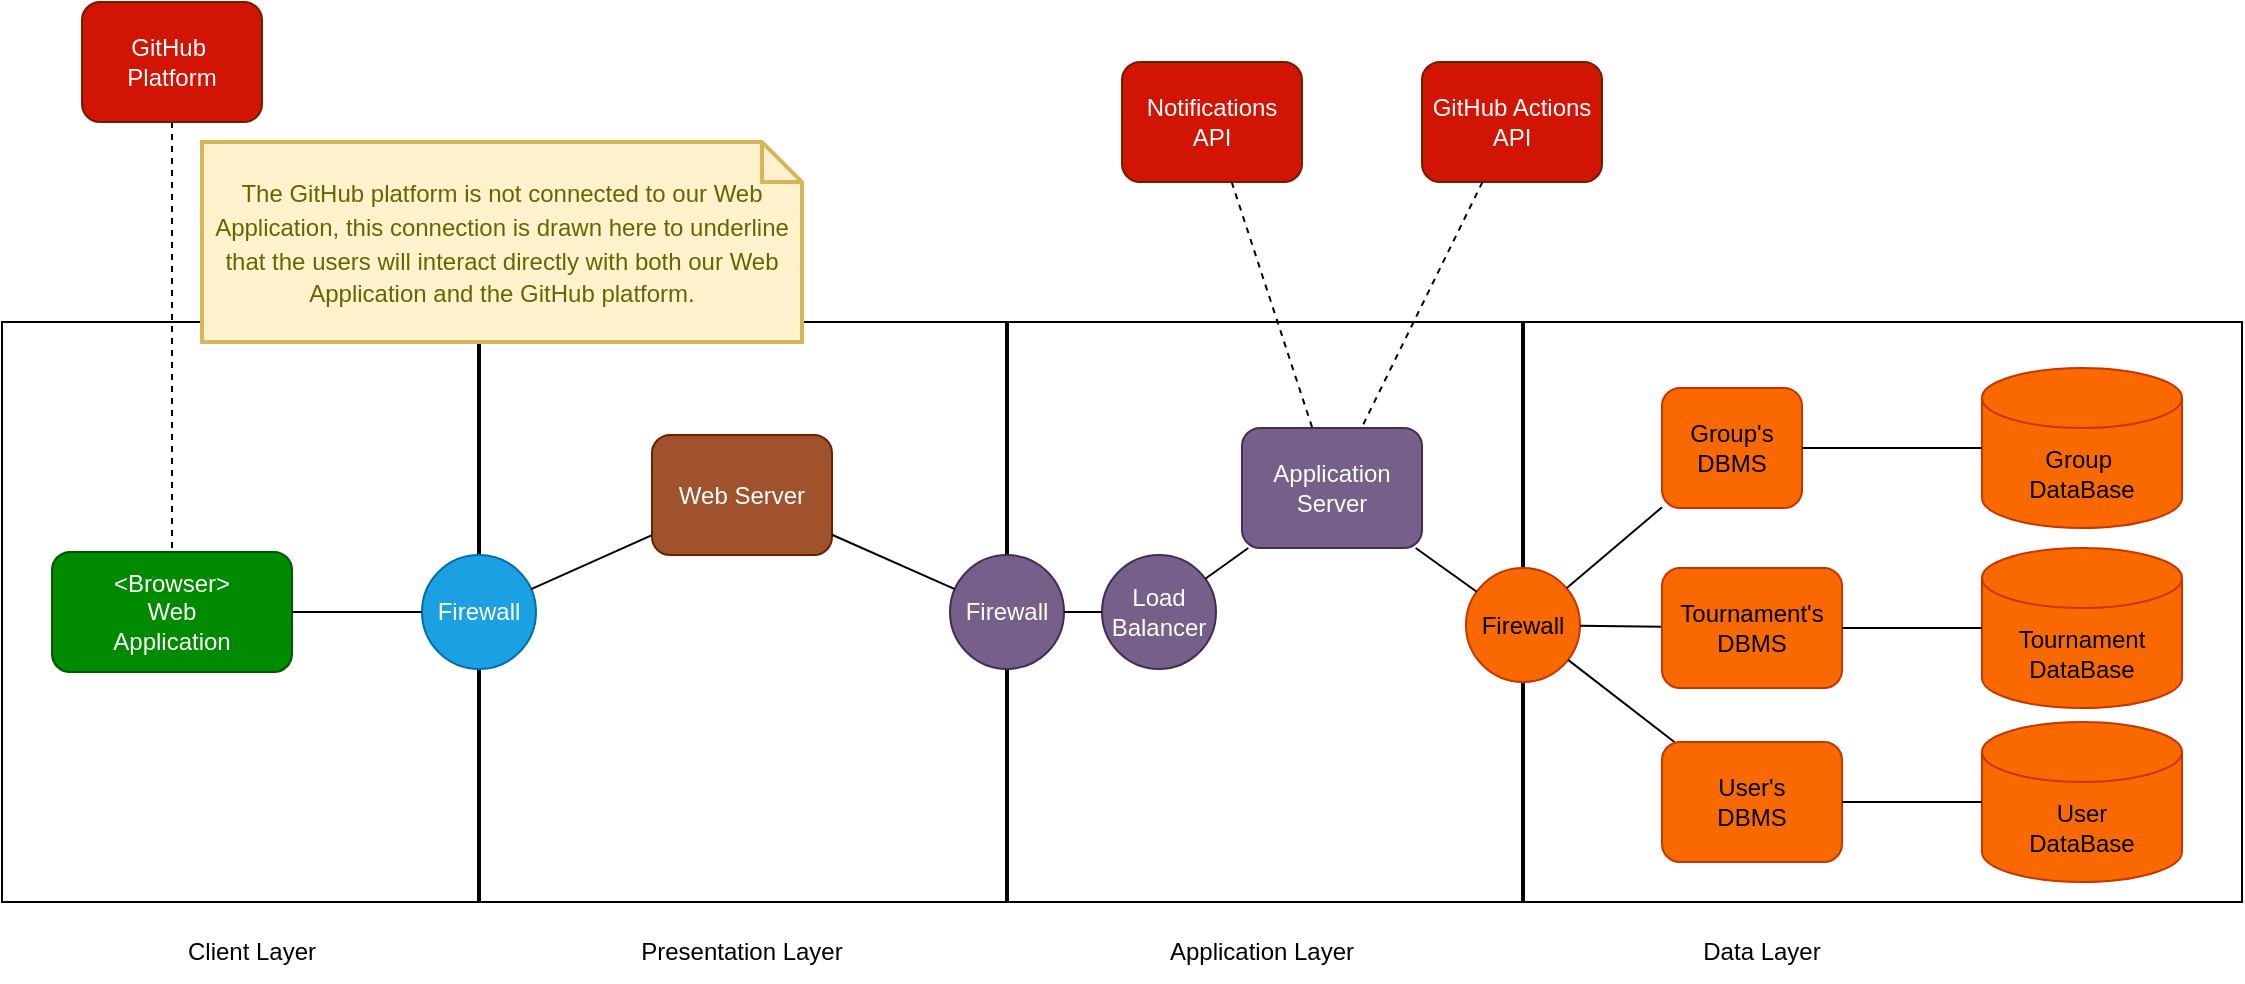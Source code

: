 <mxfile version="22.1.16" type="device">
  <diagram name="Pagina-1" id="zcP4F0J_QcznBiDkSSMf">
    <mxGraphModel dx="2059" dy="1098" grid="1" gridSize="10" guides="1" tooltips="1" connect="1" arrows="1" fold="1" page="1" pageScale="1" pageWidth="827" pageHeight="1169" math="0" shadow="0">
      <root>
        <mxCell id="0" />
        <mxCell id="1" parent="0" />
        <mxCell id="Mk-WBY03zOX4BGCexqWc-1" value="" style="rounded=0;whiteSpace=wrap;html=1;" parent="1" vertex="1">
          <mxGeometry x="-330" y="270" width="1120" height="290" as="geometry" />
        </mxCell>
        <mxCell id="Mk-WBY03zOX4BGCexqWc-5" value="" style="line;strokeWidth=2;direction=south;html=1;" parent="1" vertex="1">
          <mxGeometry x="-93" y="270" width="3" height="290" as="geometry" />
        </mxCell>
        <mxCell id="Mk-WBY03zOX4BGCexqWc-6" value="" style="line;strokeWidth=2;direction=south;html=1;" parent="1" vertex="1">
          <mxGeometry x="171" y="270" width="3" height="290" as="geometry" />
        </mxCell>
        <mxCell id="Mk-WBY03zOX4BGCexqWc-7" value="" style="line;strokeWidth=2;direction=south;html=1;" parent="1" vertex="1">
          <mxGeometry x="429" y="270" width="3" height="290" as="geometry" />
        </mxCell>
        <mxCell id="Mk-WBY03zOX4BGCexqWc-8" value="&lt;div&gt;&amp;lt;Browser&amp;gt;&lt;/div&gt;&lt;div&gt;Web&lt;/div&gt;&lt;div&gt;Application&lt;br&gt;&lt;/div&gt;" style="rounded=1;whiteSpace=wrap;html=1;fillColor=#008a00;fontColor=#ffffff;strokeColor=#005700;" parent="1" vertex="1">
          <mxGeometry x="-305" y="385" width="120" height="60" as="geometry" />
        </mxCell>
        <mxCell id="Mk-WBY03zOX4BGCexqWc-9" value="Firewall" style="ellipse;whiteSpace=wrap;html=1;aspect=fixed;fillColor=#1ba1e2;fontColor=#ffffff;strokeColor=#006EAF;" parent="1" vertex="1">
          <mxGeometry x="-120" y="386.5" width="57" height="57" as="geometry" />
        </mxCell>
        <mxCell id="Mk-WBY03zOX4BGCexqWc-11" value="" style="endArrow=none;html=1;rounded=0;entryX=0;entryY=0.5;entryDx=0;entryDy=0;exitX=1;exitY=0.5;exitDx=0;exitDy=0;" parent="1" source="Mk-WBY03zOX4BGCexqWc-8" target="Mk-WBY03zOX4BGCexqWc-9" edge="1">
          <mxGeometry width="50" height="50" relative="1" as="geometry">
            <mxPoint x="-180" y="420" as="sourcePoint" />
            <mxPoint x="-130" y="370" as="targetPoint" />
          </mxGeometry>
        </mxCell>
        <mxCell id="Mk-WBY03zOX4BGCexqWc-14" value="Web Server" style="rounded=1;whiteSpace=wrap;html=1;fillColor=#a0522d;fontColor=#ffffff;strokeColor=#6D1F00;" parent="1" vertex="1">
          <mxGeometry x="-5" y="326.5" width="90" height="60" as="geometry" />
        </mxCell>
        <mxCell id="Mk-WBY03zOX4BGCexqWc-16" value="" style="endArrow=none;html=1;rounded=0;" parent="1" source="Mk-WBY03zOX4BGCexqWc-9" target="Mk-WBY03zOX4BGCexqWc-14" edge="1">
          <mxGeometry width="50" height="50" relative="1" as="geometry">
            <mxPoint x="-50" y="391" as="sourcePoint" />
            <mxPoint x="30" y="392" as="targetPoint" />
          </mxGeometry>
        </mxCell>
        <mxCell id="Mk-WBY03zOX4BGCexqWc-17" value="&lt;div&gt;GitHub Actions&lt;/div&gt;&lt;div&gt;API&lt;br&gt;&lt;/div&gt;" style="rounded=1;whiteSpace=wrap;html=1;fillColor=#D21404;fontColor=#ffffff;strokeColor=#6D1F00;" parent="1" vertex="1">
          <mxGeometry x="380" y="140" width="90" height="60" as="geometry" />
        </mxCell>
        <mxCell id="Mk-WBY03zOX4BGCexqWc-18" value="" style="endArrow=none;dashed=1;html=1;rounded=0;" parent="1" source="Mk-WBY03zOX4BGCexqWc-17" target="Mk-WBY03zOX4BGCexqWc-29" edge="1">
          <mxGeometry width="50" height="50" relative="1" as="geometry">
            <mxPoint x="220" y="650" as="sourcePoint" />
            <mxPoint x="270" y="600" as="targetPoint" />
          </mxGeometry>
        </mxCell>
        <mxCell id="Mk-WBY03zOX4BGCexqWc-19" value="Client Layer" style="text;html=1;strokeColor=none;fillColor=none;align=center;verticalAlign=middle;whiteSpace=wrap;rounded=0;" parent="1" vertex="1">
          <mxGeometry x="-250" y="570" width="90" height="30" as="geometry" />
        </mxCell>
        <mxCell id="Mk-WBY03zOX4BGCexqWc-20" value="Presentation Layer" style="text;html=1;strokeColor=none;fillColor=none;align=center;verticalAlign=middle;whiteSpace=wrap;rounded=0;" parent="1" vertex="1">
          <mxGeometry x="-40" y="570" width="160" height="30" as="geometry" />
        </mxCell>
        <mxCell id="Mk-WBY03zOX4BGCexqWc-21" value="Application Layer" style="text;html=1;strokeColor=none;fillColor=none;align=center;verticalAlign=middle;whiteSpace=wrap;rounded=0;" parent="1" vertex="1">
          <mxGeometry x="220" y="570" width="160" height="30" as="geometry" />
        </mxCell>
        <mxCell id="Mk-WBY03zOX4BGCexqWc-22" value="Data Layer" style="text;html=1;strokeColor=none;fillColor=none;align=center;verticalAlign=middle;whiteSpace=wrap;rounded=0;" parent="1" vertex="1">
          <mxGeometry x="470" y="570" width="160" height="30" as="geometry" />
        </mxCell>
        <mxCell id="1iKMTLRnmiaYo0mlZC6--1" style="edgeStyle=orthogonalEdgeStyle;rounded=0;orthogonalLoop=1;jettySize=auto;html=1;endArrow=none;endFill=0;dashed=1;" edge="1" parent="1" source="Mk-WBY03zOX4BGCexqWc-23" target="Mk-WBY03zOX4BGCexqWc-8">
          <mxGeometry relative="1" as="geometry" />
        </mxCell>
        <mxCell id="Mk-WBY03zOX4BGCexqWc-23" value="&lt;div&gt;GitHub&amp;nbsp;&lt;/div&gt;&lt;div&gt;Platform&lt;/div&gt;" style="rounded=1;whiteSpace=wrap;html=1;fillColor=#D21404;fontColor=#ffffff;strokeColor=#6D1F00;" parent="1" vertex="1">
          <mxGeometry x="-290" y="110" width="90" height="60" as="geometry" />
        </mxCell>
        <mxCell id="Mk-WBY03zOX4BGCexqWc-25" value="Firewall" style="ellipse;whiteSpace=wrap;html=1;aspect=fixed;fillColor=#76608a;fontColor=#ffffff;strokeColor=#432D57;" parent="1" vertex="1">
          <mxGeometry x="144" y="386.5" width="57" height="57" as="geometry" />
        </mxCell>
        <mxCell id="Mk-WBY03zOX4BGCexqWc-26" value="" style="endArrow=none;html=1;rounded=0;" parent="1" source="Mk-WBY03zOX4BGCexqWc-25" target="Mk-WBY03zOX4BGCexqWc-14" edge="1">
          <mxGeometry width="50" height="50" relative="1" as="geometry">
            <mxPoint x="75" y="390" as="sourcePoint" />
            <mxPoint x="120" y="370" as="targetPoint" />
          </mxGeometry>
        </mxCell>
        <mxCell id="Mk-WBY03zOX4BGCexqWc-27" value="&lt;div&gt;Load&lt;/div&gt;&lt;div&gt;Balancer&lt;br&gt;&lt;/div&gt;" style="ellipse;whiteSpace=wrap;html=1;aspect=fixed;fillColor=#76608a;fontColor=#ffffff;strokeColor=#432D57;" parent="1" vertex="1">
          <mxGeometry x="220" y="386.5" width="57" height="57" as="geometry" />
        </mxCell>
        <mxCell id="Mk-WBY03zOX4BGCexqWc-28" value="" style="endArrow=none;html=1;rounded=0;" parent="1" source="Mk-WBY03zOX4BGCexqWc-27" target="Mk-WBY03zOX4BGCexqWc-25" edge="1">
          <mxGeometry width="50" height="50" relative="1" as="geometry">
            <mxPoint x="248" y="351.5" as="sourcePoint" />
            <mxPoint x="190" y="328.5" as="targetPoint" />
          </mxGeometry>
        </mxCell>
        <mxCell id="Mk-WBY03zOX4BGCexqWc-29" value="&lt;div&gt;Application&lt;/div&gt;&lt;div&gt;Server&lt;br&gt;&lt;/div&gt;" style="rounded=1;whiteSpace=wrap;html=1;fillColor=#76608a;fontColor=#ffffff;strokeColor=#432D57;" parent="1" vertex="1">
          <mxGeometry x="290" y="323" width="90" height="60" as="geometry" />
        </mxCell>
        <mxCell id="Mk-WBY03zOX4BGCexqWc-30" value="" style="endArrow=none;html=1;rounded=0;" parent="1" source="Mk-WBY03zOX4BGCexqWc-29" target="Mk-WBY03zOX4BGCexqWc-27" edge="1">
          <mxGeometry width="50" height="50" relative="1" as="geometry">
            <mxPoint x="240" y="400" as="sourcePoint" />
            <mxPoint x="209" y="400" as="targetPoint" />
          </mxGeometry>
        </mxCell>
        <mxCell id="Mk-WBY03zOX4BGCexqWc-31" value="Firewall" style="ellipse;whiteSpace=wrap;html=1;aspect=fixed;fillColor=#fa6800;fontColor=#000000;strokeColor=#C73500;" parent="1" vertex="1">
          <mxGeometry x="402" y="393" width="57" height="57" as="geometry" />
        </mxCell>
        <mxCell id="Mk-WBY03zOX4BGCexqWc-32" value="" style="endArrow=none;html=1;rounded=0;" parent="1" source="Mk-WBY03zOX4BGCexqWc-31" target="Mk-WBY03zOX4BGCexqWc-29" edge="1">
          <mxGeometry width="50" height="50" relative="1" as="geometry">
            <mxPoint x="310" y="373" as="sourcePoint" />
            <mxPoint x="284" y="387" as="targetPoint" />
          </mxGeometry>
        </mxCell>
        <mxCell id="Mk-WBY03zOX4BGCexqWc-37" value="" style="endArrow=none;html=1;rounded=0;" parent="1" source="Mk-WBY03zOX4BGCexqWc-38" target="Mk-WBY03zOX4BGCexqWc-31" edge="1">
          <mxGeometry width="50" height="50" relative="1" as="geometry">
            <mxPoint x="490" y="390" as="sourcePoint" />
            <mxPoint x="284" y="387" as="targetPoint" />
          </mxGeometry>
        </mxCell>
        <mxCell id="Mk-WBY03zOX4BGCexqWc-38" value="&lt;div&gt;Group&#39;s&lt;/div&gt;&lt;div&gt;DBMS&lt;br&gt;&lt;/div&gt;" style="rounded=1;whiteSpace=wrap;html=1;fillColor=#fa6800;fontColor=#000000;strokeColor=#C73500;" parent="1" vertex="1">
          <mxGeometry x="500" y="303" width="70" height="60" as="geometry" />
        </mxCell>
        <mxCell id="Mk-WBY03zOX4BGCexqWc-39" value="&lt;div&gt;Group&amp;nbsp;&lt;/div&gt;&lt;div&gt;DataBase&lt;/div&gt;" style="shape=cylinder3;whiteSpace=wrap;html=1;boundedLbl=1;backgroundOutline=1;size=15;fillColor=#fa6800;fontColor=#000000;strokeColor=#C73500;" parent="1" vertex="1">
          <mxGeometry x="660" y="293" width="100" height="80" as="geometry" />
        </mxCell>
        <mxCell id="Mk-WBY03zOX4BGCexqWc-40" value="" style="endArrow=none;html=1;rounded=0;" parent="1" source="Mk-WBY03zOX4BGCexqWc-38" target="Mk-WBY03zOX4BGCexqWc-39" edge="1">
          <mxGeometry width="50" height="50" relative="1" as="geometry">
            <mxPoint x="-55" y="391" as="sourcePoint" />
            <mxPoint x="5" y="368" as="targetPoint" />
          </mxGeometry>
        </mxCell>
        <mxCell id="Mk-WBY03zOX4BGCexqWc-41" value="Notifications&lt;div&gt;API&lt;br&gt;&lt;/div&gt;" style="rounded=1;whiteSpace=wrap;html=1;fillColor=#D21404;fontColor=#ffffff;strokeColor=#6D1F00;" parent="1" vertex="1">
          <mxGeometry x="230" y="140" width="90" height="60" as="geometry" />
        </mxCell>
        <mxCell id="Mk-WBY03zOX4BGCexqWc-42" value="" style="endArrow=none;dashed=1;html=1;rounded=0;" parent="1" source="Mk-WBY03zOX4BGCexqWc-41" target="Mk-WBY03zOX4BGCexqWc-29" edge="1">
          <mxGeometry width="50" height="50" relative="1" as="geometry">
            <mxPoint x="421" y="210" as="sourcePoint" />
            <mxPoint x="369" y="320" as="targetPoint" />
          </mxGeometry>
        </mxCell>
        <mxCell id="1iKMTLRnmiaYo0mlZC6--2" value="&lt;font style=&quot;font-size: 12px;&quot;&gt;The GitHub platform is not connected to our Web Application, this connection is drawn here to underline that the users will interact directly with both our Web Application and the GitHub platform.&lt;/font&gt;" style="shape=note;strokeWidth=2;fontSize=14;size=20;whiteSpace=wrap;html=1;fillColor=#fff2cc;strokeColor=#d6b656;fontColor=#666600;" vertex="1" parent="1">
          <mxGeometry x="-230" y="180" width="300" height="100" as="geometry" />
        </mxCell>
        <mxCell id="1iKMTLRnmiaYo0mlZC6--3" value="" style="endArrow=none;html=1;rounded=0;" edge="1" parent="1" source="1iKMTLRnmiaYo0mlZC6--4" target="Mk-WBY03zOX4BGCexqWc-31">
          <mxGeometry width="50" height="50" relative="1" as="geometry">
            <mxPoint x="490" y="480" as="sourcePoint" />
            <mxPoint x="454" y="464" as="targetPoint" />
          </mxGeometry>
        </mxCell>
        <mxCell id="1iKMTLRnmiaYo0mlZC6--4" value="Tournament&#39;s&lt;div&gt;DBMS&lt;br&gt;&lt;/div&gt;" style="rounded=1;whiteSpace=wrap;html=1;fillColor=#fa6800;fontColor=#000000;strokeColor=#C73500;" vertex="1" parent="1">
          <mxGeometry x="500" y="393" width="90" height="60" as="geometry" />
        </mxCell>
        <mxCell id="1iKMTLRnmiaYo0mlZC6--5" value="Tournament&lt;div&gt;DataBase&lt;/div&gt;" style="shape=cylinder3;whiteSpace=wrap;html=1;boundedLbl=1;backgroundOutline=1;size=15;fillColor=#fa6800;fontColor=#000000;strokeColor=#C73500;" vertex="1" parent="1">
          <mxGeometry x="660" y="383" width="100" height="80" as="geometry" />
        </mxCell>
        <mxCell id="1iKMTLRnmiaYo0mlZC6--6" value="" style="endArrow=none;html=1;rounded=0;" edge="1" parent="1" source="1iKMTLRnmiaYo0mlZC6--4" target="1iKMTLRnmiaYo0mlZC6--5">
          <mxGeometry width="50" height="50" relative="1" as="geometry">
            <mxPoint x="-55" y="481" as="sourcePoint" />
            <mxPoint x="5" y="458" as="targetPoint" />
          </mxGeometry>
        </mxCell>
        <mxCell id="1iKMTLRnmiaYo0mlZC6--7" value="" style="endArrow=none;html=1;rounded=0;" edge="1" parent="1" source="1iKMTLRnmiaYo0mlZC6--8" target="Mk-WBY03zOX4BGCexqWc-31">
          <mxGeometry width="50" height="50" relative="1" as="geometry">
            <mxPoint x="490" y="550" as="sourcePoint" />
            <mxPoint x="459" y="465" as="targetPoint" />
          </mxGeometry>
        </mxCell>
        <mxCell id="1iKMTLRnmiaYo0mlZC6--8" value="User&#39;s&lt;div&gt;DBMS&lt;br&gt;&lt;/div&gt;" style="rounded=1;whiteSpace=wrap;html=1;fillColor=#fa6800;fontColor=#000000;strokeColor=#C73500;" vertex="1" parent="1">
          <mxGeometry x="500" y="480" width="90" height="60" as="geometry" />
        </mxCell>
        <mxCell id="1iKMTLRnmiaYo0mlZC6--9" value="User&lt;div&gt;DataBase&lt;/div&gt;" style="shape=cylinder3;whiteSpace=wrap;html=1;boundedLbl=1;backgroundOutline=1;size=15;fillColor=#fa6800;fontColor=#000000;strokeColor=#C73500;" vertex="1" parent="1">
          <mxGeometry x="660" y="470" width="100" height="80" as="geometry" />
        </mxCell>
        <mxCell id="1iKMTLRnmiaYo0mlZC6--10" value="" style="endArrow=none;html=1;rounded=0;" edge="1" parent="1" source="1iKMTLRnmiaYo0mlZC6--8" target="1iKMTLRnmiaYo0mlZC6--9">
          <mxGeometry width="50" height="50" relative="1" as="geometry">
            <mxPoint x="-55" y="551" as="sourcePoint" />
            <mxPoint x="5" y="528" as="targetPoint" />
          </mxGeometry>
        </mxCell>
      </root>
    </mxGraphModel>
  </diagram>
</mxfile>
